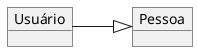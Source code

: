 @startuml mod02ima05
object "Usuário" as us
object "Pessoa" as pe
left to right direction
us --|> pe
@enduml